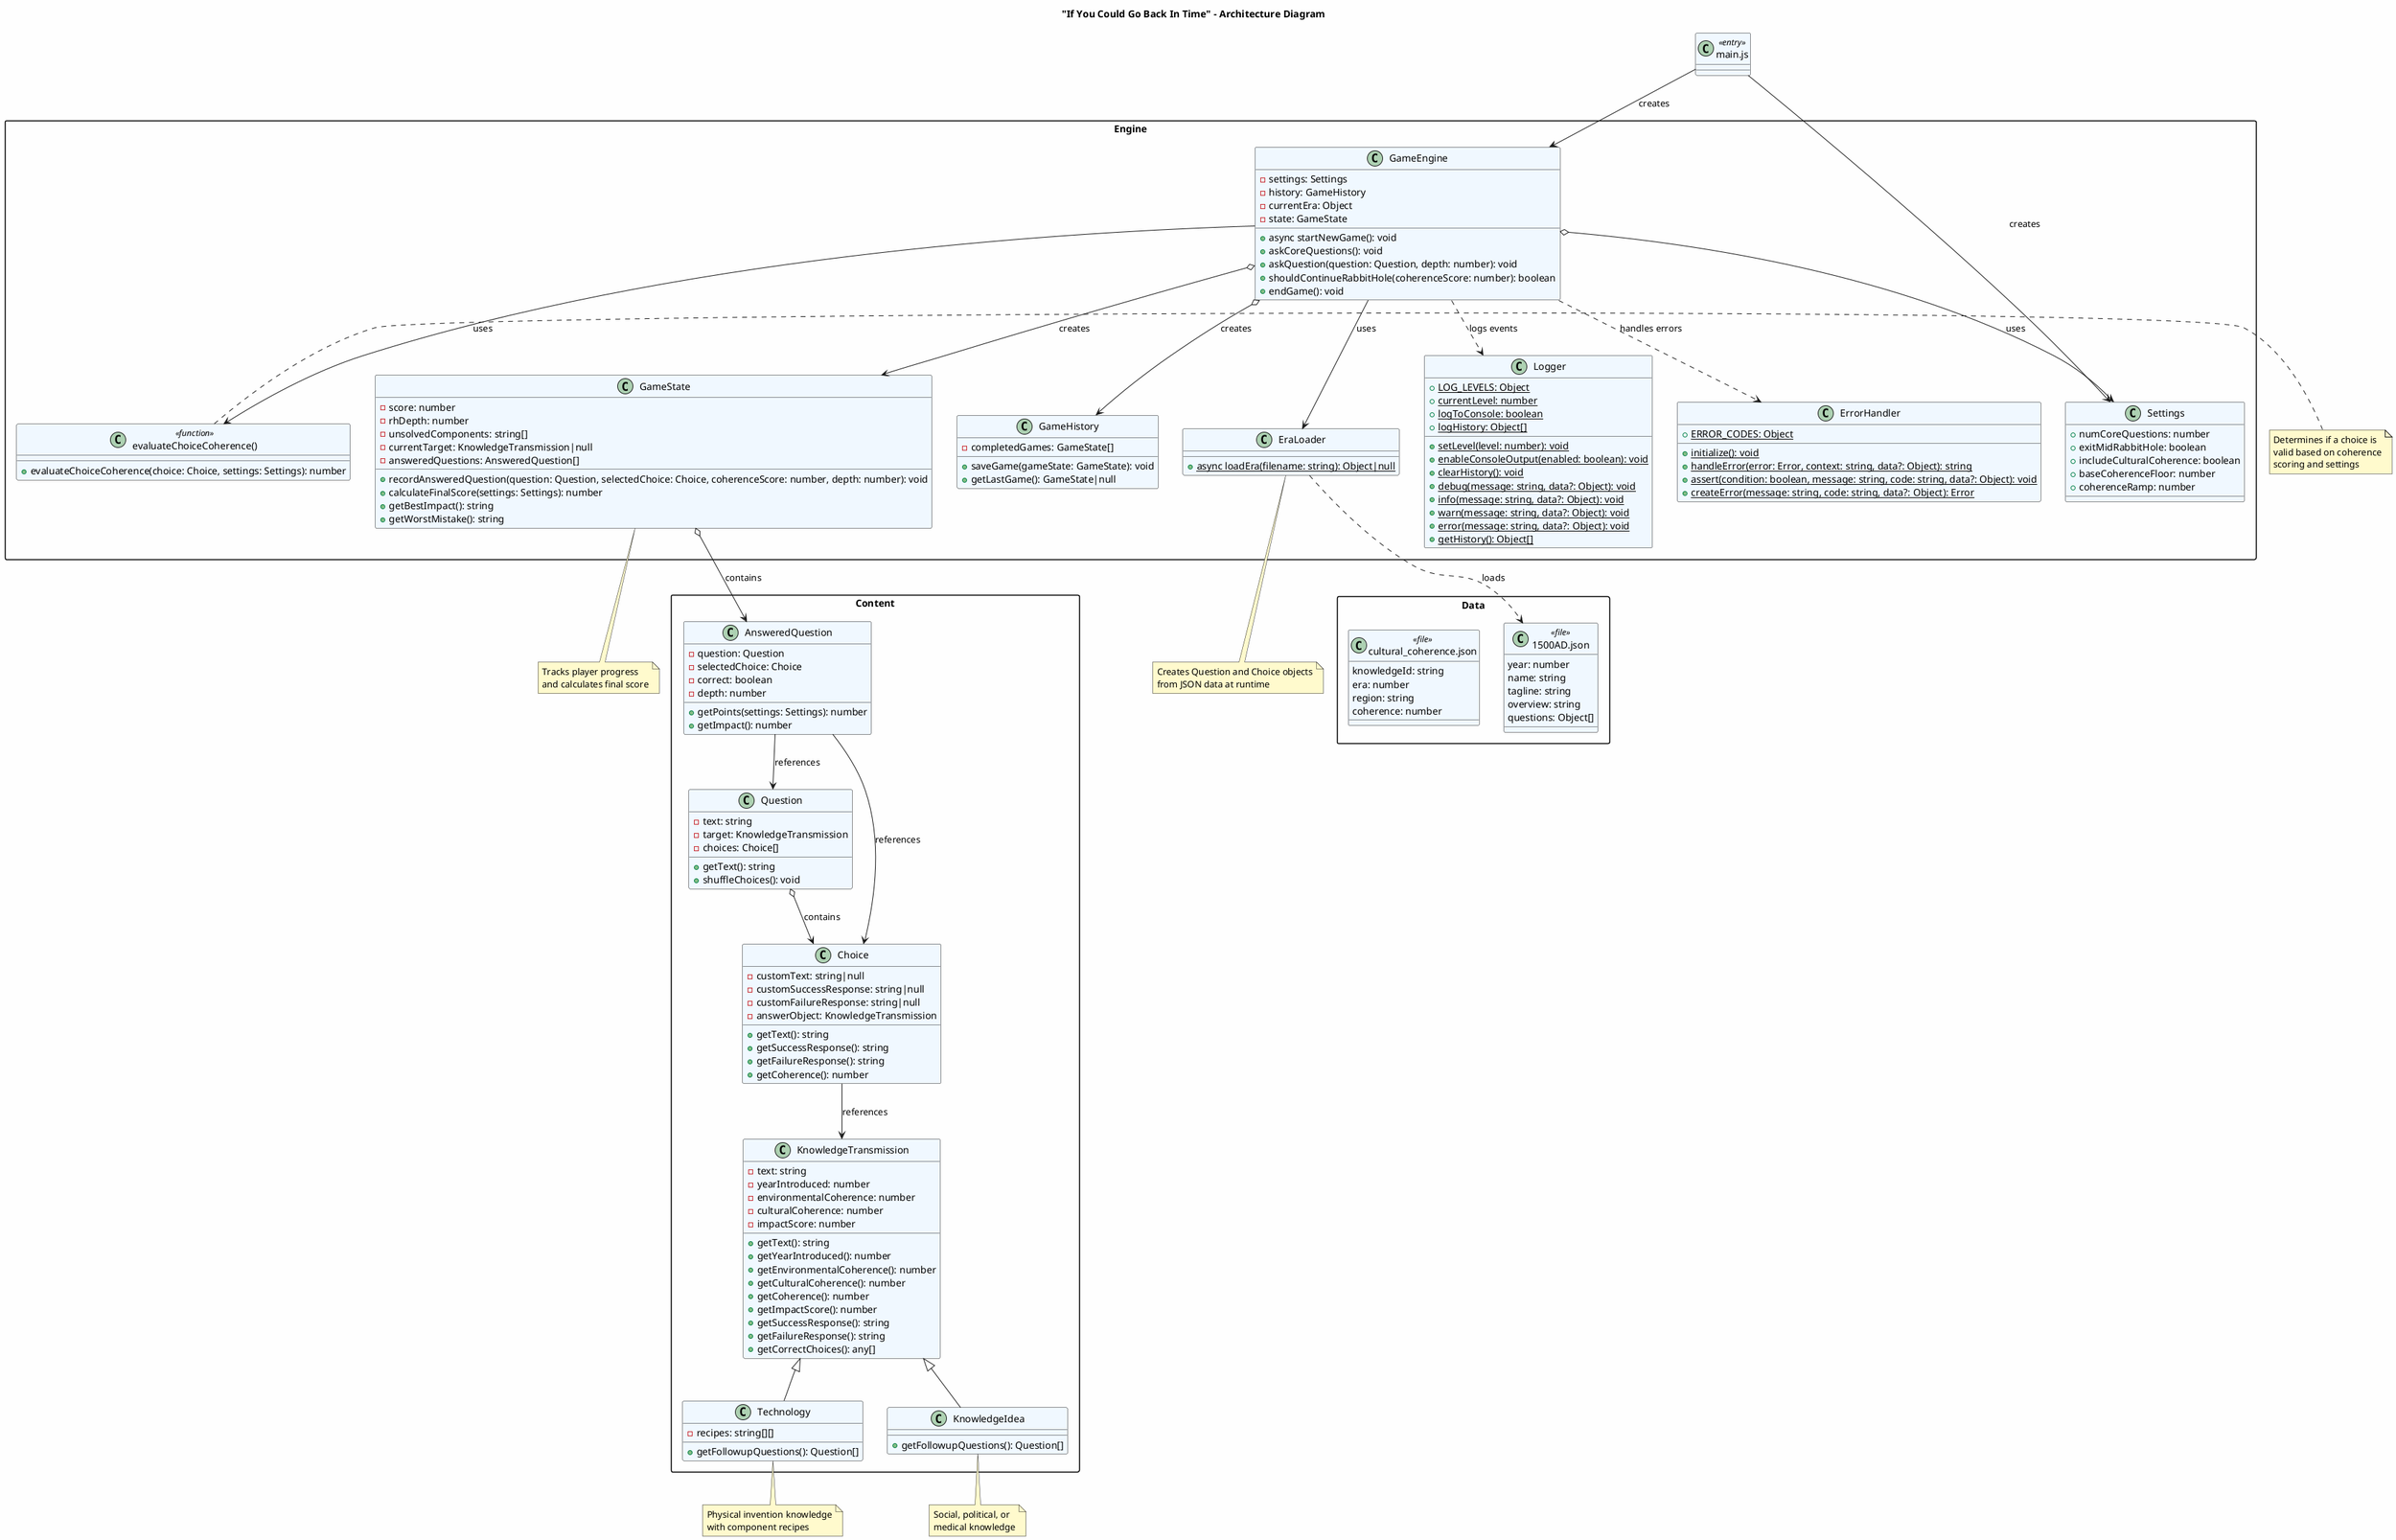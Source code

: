 @startuml "If You Could Go Back In Time - Architecture"

' Style settings
skinparam backgroundColor #FEFEFE
skinparam shadowing false
skinparam defaultFontName Arial
skinparam packageStyle rectangle
skinparam classBackgroundColor #F0F8FF
skinparam noteBackgroundColor #FFFACD

' Title
title "If You Could Go Back In Time" - Architecture Diagram

' Define packages
package "Engine" {
  class GameEngine {
    - settings: Settings
    - history: GameHistory
    - currentEra: Object
    - state: GameState
    + async startNewGame(): void
    + askCoreQuestions(): void
    + askQuestion(question: Question, depth: number): void
    + shouldContinueRabbitHole(coherenceScore: number): boolean
    + endGame(): void
  }

  class GameState {
    - score: number
    - rhDepth: number
    - unsolvedComponents: string[]
    - currentTarget: KnowledgeTransmission|null
    - answeredQuestions: AnsweredQuestion[]
    + recordAnsweredQuestion(question: Question, selectedChoice: Choice, coherenceScore: number, depth: number): void
    + calculateFinalScore(settings: Settings): number
    + getBestImpact(): string
    + getWorstMistake(): string
  }

  class GameHistory {
    - completedGames: GameState[]
    + saveGame(gameState: GameState): void
    + getLastGame(): GameState|null
  }

  class EraLoader {
    + {static} async loadEra(filename: string): Object|null
  }

  class Settings {
    + numCoreQuestions: number
    + exitMidRabbitHole: boolean
    + includeCulturalCoherence: boolean
    + baseCoherenceFloor: number
    + coherenceRamp: number
  }

  class Logger {
    + {static} LOG_LEVELS: Object
    + {static} currentLevel: number
    + {static} logToConsole: boolean
    + {static} logHistory: Object[]
    + {static} setLevel(level: number): void
    + {static} enableConsoleOutput(enabled: boolean): void
    + {static} clearHistory(): void
    + {static} debug(message: string, data?: Object): void
    + {static} info(message: string, data?: Object): void
    + {static} warn(message: string, data?: Object): void
    + {static} error(message: string, data?: Object): void
    + {static} getHistory(): Object[]
  }

  class ErrorHandler {
    + {static} ERROR_CODES: Object
    + {static} initialize(): void
    + {static} handleError(error: Error, context: string, data?: Object): string
    + {static} assert(condition: boolean, message: string, code: string, data?: Object): void
    + {static} createError(message: string, code: string, data?: Object): Error
  }

  ' Standalone functions
  class "evaluateChoiceCoherence()" as evaluateCoherence << function >> {
    + evaluateChoiceCoherence(choice: Choice, settings: Settings): number
  }
}

package "Content" {
  class KnowledgeTransmission {
    - text: string
    - yearIntroduced: number
    - environmentalCoherence: number
    - culturalCoherence: number
    - impactScore: number
    + getText(): string
    + getYearIntroduced(): number
    + getEnvironmentalCoherence(): number
    + getCulturalCoherence(): number
    + getCoherence(): number
    + getImpactScore(): number
    + getSuccessResponse(): string
    + getFailureResponse(): string
    + getCorrectChoices(): any[]
  }

  class Technology {
    - recipes: string[][]
    + getFollowupQuestions(): Question[]
  }

  class KnowledgeIdea {
    + getFollowupQuestions(): Question[]
  }

  class Question {
    - text: string
    - target: KnowledgeTransmission
    - choices: Choice[]
    + getText(): string
    + shuffleChoices(): void
  }

  class Choice {
    - customText: string|null
    - customSuccessResponse: string|null
    - customFailureResponse: string|null
    - answerObject: KnowledgeTransmission
    + getText(): string
    + getSuccessResponse(): string
    + getFailureResponse(): string
    + getCoherence(): number
  }

  class AnsweredQuestion {
    - question: Question
    - selectedChoice: Choice
    - correct: boolean
    - depth: number
    + getPoints(settings: Settings): number
    + getImpact(): number
  }
}

package "Data" {
  class "1500AD.json" as EraData << file >> {
    year: number
    name: string
    tagline: string
    overview: string
    questions: Object[]
  }
  
  class "cultural_coherence.json" as CulturalData << file >> {
    knowledgeId: string
    era: number
    region: string
    coherence: number
  }
}

' Entry point
class "main.js" as Main << entry >>

' Inheritance
KnowledgeTransmission <|-- Technology
KnowledgeTransmission <|-- KnowledgeIdea

' Associations
Main --> GameEngine : creates
Main --> Settings : creates
GameEngine o--> Settings : uses
GameEngine o--> GameState : creates
GameEngine o--> GameHistory : creates
GameEngine --> EraLoader : uses
GameEngine --> evaluateCoherence : uses
GameState o--> AnsweredQuestion : contains
Question o--> Choice : contains
Choice --> KnowledgeTransmission : references
AnsweredQuestion --> Question : references
AnsweredQuestion --> Choice : references
EraLoader ..> EraData : loads
GameEngine ..> Logger : logs events
GameEngine ..> ErrorHandler : handles errors

' Notes
note bottom of EraLoader
  Creates Question and Choice objects
  from JSON data at runtime
end note

note right of evaluateCoherence
  Determines if a choice is
  valid based on coherence
  scoring and settings
end note

note bottom of GameState
  Tracks player progress
  and calculates final score
end note

note bottom of Technology
  Physical invention knowledge
  with component recipes
end note

note bottom of KnowledgeIdea
  Social, political, or
  medical knowledge
end note

@enduml